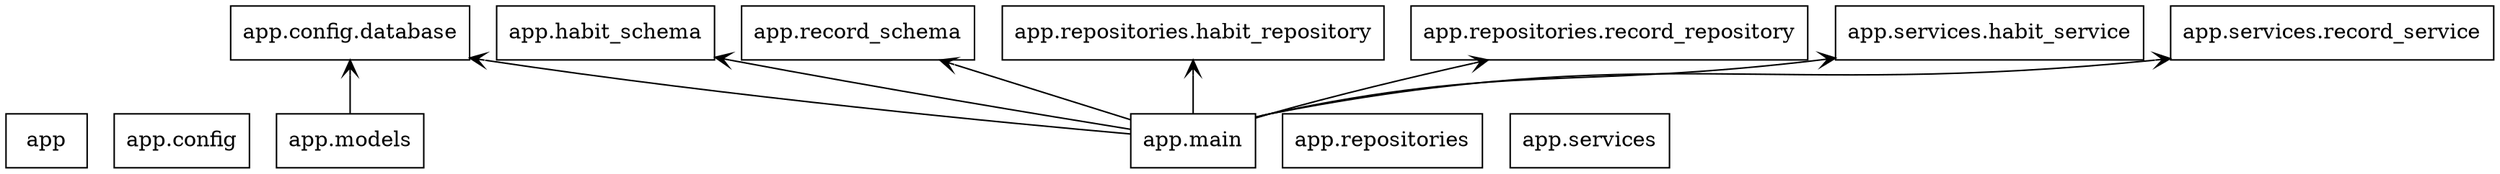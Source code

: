 digraph "packages" {
rankdir=BT
charset="utf-8"
"app" [color="black", label=<app>, shape="box", style="solid"];
"app.config" [color="black", label=<app.config>, shape="box", style="solid"];
"app.config.database" [color="black", label=<app.config.database>, shape="box", style="solid"];
"app.habit_schema" [color="black", label=<app.habit_schema>, shape="box", style="solid"];
"app.main" [color="black", label=<app.main>, shape="box", style="solid"];
"app.models" [color="black", label=<app.models>, shape="box", style="solid"];
"app.record_schema" [color="black", label=<app.record_schema>, shape="box", style="solid"];
"app.repositories" [color="black", label=<app.repositories>, shape="box", style="solid"];
"app.repositories.habit_repository" [color="black", label=<app.repositories.habit_repository>, shape="box", style="solid"];
"app.repositories.record_repository" [color="black", label=<app.repositories.record_repository>, shape="box", style="solid"];
"app.services" [color="black", label=<app.services>, shape="box", style="solid"];
"app.services.habit_service" [color="black", label=<app.services.habit_service>, shape="box", style="solid"];
"app.services.record_service" [color="black", label=<app.services.record_service>, shape="box", style="solid"];
"app.main" -> "app.config.database" [arrowhead="open", arrowtail="none"];
"app.main" -> "app.habit_schema" [arrowhead="open", arrowtail="none"];
"app.main" -> "app.record_schema" [arrowhead="open", arrowtail="none"];
"app.main" -> "app.repositories.habit_repository" [arrowhead="open", arrowtail="none"];
"app.main" -> "app.repositories.record_repository" [arrowhead="open", arrowtail="none"];
"app.main" -> "app.services.habit_service" [arrowhead="open", arrowtail="none"];
"app.main" -> "app.services.record_service" [arrowhead="open", arrowtail="none"];
"app.models" -> "app.config.database" [arrowhead="open", arrowtail="none"];
}
